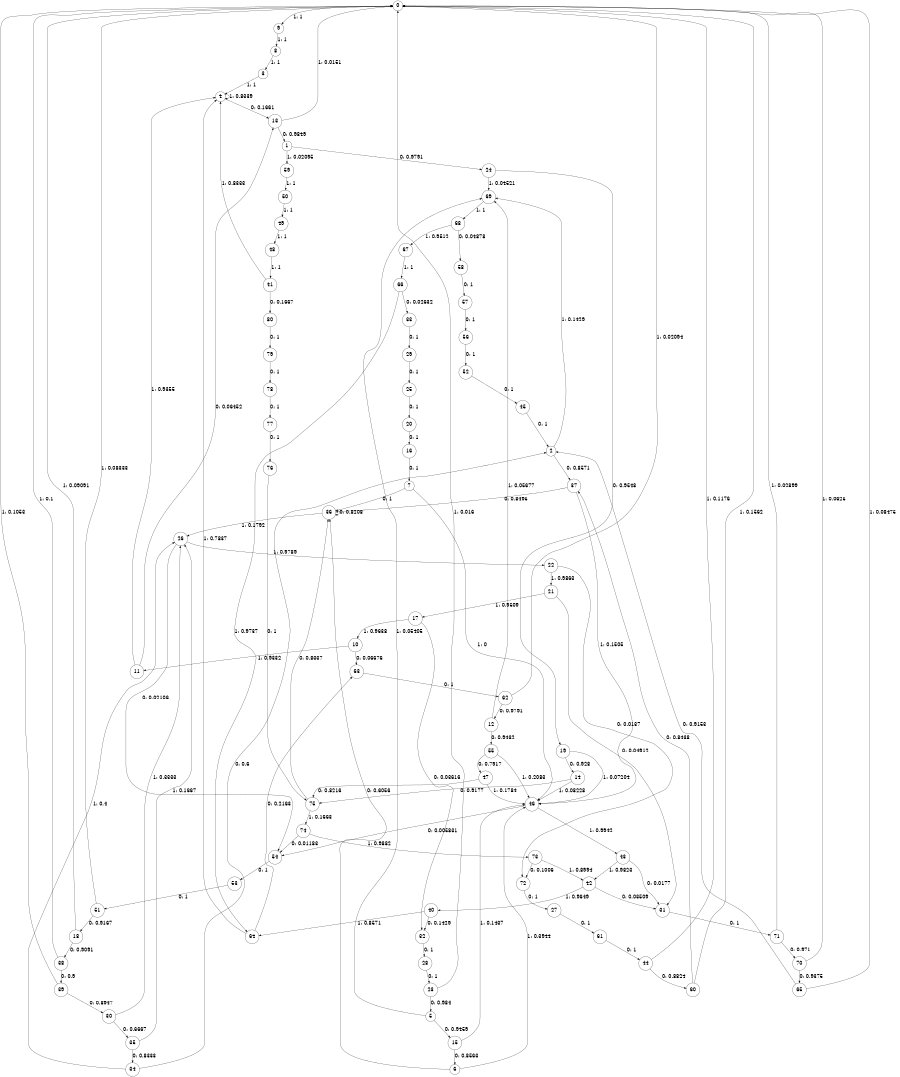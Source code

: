 digraph "ch4_both_short_L14" {
size = "6,8.5";
ratio = "fill";
node [shape = circle];
node [fontsize = 24];
edge [fontsize = 24];
0 -> 9 [label = "1: 1        "];
1 -> 24 [label = "0: 0.9791   "];
1 -> 59 [label = "1: 0.02095  "];
2 -> 37 [label = "0: 0.8571   "];
2 -> 69 [label = "1: 0.1429   "];
3 -> 4 [label = "1: 1        "];
4 -> 13 [label = "0: 0.1661   "];
4 -> 4 [label = "1: 0.8339   "];
5 -> 15 [label = "0: 0.9459   "];
5 -> 69 [label = "1: 0.05405  "];
6 -> 36 [label = "0: 0.6056   "];
6 -> 46 [label = "1: 0.3944   "];
7 -> 36 [label = "0: 1        "];
7 -> 46 [label = "1: 0        "];
8 -> 3 [label = "1: 1        "];
9 -> 8 [label = "1: 1        "];
10 -> 63 [label = "0: 0.06676  "];
10 -> 11 [label = "1: 0.9332   "];
11 -> 13 [label = "0: 0.06452  "];
11 -> 4 [label = "1: 0.9355   "];
12 -> 55 [label = "0: 0.9432   "];
12 -> 69 [label = "1: 0.05677  "];
13 -> 1 [label = "0: 0.9849   "];
13 -> 0 [label = "1: 0.0151   "];
14 -> 75 [label = "0: 0.9177   "];
14 -> 46 [label = "1: 0.08228  "];
15 -> 6 [label = "0: 0.8563   "];
15 -> 46 [label = "1: 0.1437   "];
16 -> 7 [label = "0: 1        "];
17 -> 32 [label = "0: 0.03616  "];
17 -> 10 [label = "1: 0.9638   "];
18 -> 38 [label = "0: 0.9091   "];
18 -> 0 [label = "1: 0.09091  "];
19 -> 14 [label = "0: 0.928    "];
19 -> 46 [label = "1: 0.07204  "];
20 -> 16 [label = "0: 1        "];
21 -> 31 [label = "0: 0.04912  "];
21 -> 17 [label = "1: 0.9509   "];
22 -> 72 [label = "0: 0.0137   "];
22 -> 21 [label = "1: 0.9863   "];
23 -> 5 [label = "0: 0.984    "];
23 -> 0 [label = "1: 0.016    "];
24 -> 19 [label = "0: 0.9548   "];
24 -> 69 [label = "1: 0.04521  "];
25 -> 20 [label = "0: 1        "];
26 -> 54 [label = "0: 0.02106  "];
26 -> 22 [label = "1: 0.9789   "];
27 -> 61 [label = "0: 1        "];
28 -> 23 [label = "0: 1        "];
29 -> 25 [label = "0: 1        "];
30 -> 35 [label = "0: 0.6667   "];
30 -> 26 [label = "1: 0.3333   "];
31 -> 71 [label = "0: 1        "];
32 -> 28 [label = "0: 1        "];
33 -> 29 [label = "0: 1        "];
34 -> 2 [label = "0: 0.6      "];
34 -> 26 [label = "1: 0.4      "];
35 -> 34 [label = "0: 0.8333   "];
35 -> 26 [label = "1: 0.1667   "];
36 -> 36 [label = "0: 0.8208   "];
36 -> 26 [label = "1: 0.1792   "];
37 -> 36 [label = "0: 0.8495   "];
37 -> 46 [label = "1: 0.1505   "];
38 -> 39 [label = "0: 0.9      "];
38 -> 0 [label = "1: 0.1      "];
39 -> 30 [label = "0: 0.8947   "];
39 -> 0 [label = "1: 0.1053   "];
40 -> 32 [label = "0: 0.1429   "];
40 -> 64 [label = "1: 0.8571   "];
41 -> 80 [label = "0: 0.1667   "];
41 -> 4 [label = "1: 0.8333   "];
42 -> 31 [label = "0: 0.03509  "];
42 -> 40 [label = "1: 0.9649   "];
43 -> 31 [label = "0: 0.0177   "];
43 -> 42 [label = "1: 0.9823   "];
44 -> 60 [label = "0: 0.8824   "];
44 -> 0 [label = "1: 0.1176   "];
45 -> 2 [label = "0: 1        "];
46 -> 54 [label = "0: 0.005831  "];
46 -> 43 [label = "1: 0.9942   "];
47 -> 75 [label = "0: 0.8216   "];
47 -> 46 [label = "1: 0.1784   "];
48 -> 41 [label = "1: 1        "];
49 -> 48 [label = "1: 1        "];
50 -> 49 [label = "1: 1        "];
51 -> 18 [label = "0: 0.9167   "];
51 -> 0 [label = "1: 0.08333  "];
52 -> 45 [label = "0: 1        "];
53 -> 51 [label = "0: 1        "];
54 -> 53 [label = "0: 1        "];
55 -> 47 [label = "0: 0.7917   "];
55 -> 46 [label = "1: 0.2083   "];
56 -> 52 [label = "0: 1        "];
57 -> 56 [label = "0: 1        "];
58 -> 57 [label = "0: 1        "];
59 -> 50 [label = "1: 1        "];
60 -> 37 [label = "0: 0.8438   "];
60 -> 0 [label = "1: 0.1562   "];
61 -> 44 [label = "0: 1        "];
62 -> 12 [label = "0: 0.9791   "];
62 -> 0 [label = "1: 0.02094  "];
63 -> 62 [label = "0: 1        "];
64 -> 63 [label = "0: 0.2163   "];
64 -> 4 [label = "1: 0.7837   "];
65 -> 2 [label = "0: 0.9153   "];
65 -> 0 [label = "1: 0.08475  "];
66 -> 33 [label = "0: 0.02632  "];
66 -> 64 [label = "1: 0.9737   "];
67 -> 66 [label = "1: 1        "];
68 -> 58 [label = "0: 0.04878  "];
68 -> 67 [label = "1: 0.9512   "];
69 -> 68 [label = "1: 1        "];
70 -> 65 [label = "0: 0.9375   "];
70 -> 0 [label = "1: 0.0625   "];
71 -> 70 [label = "0: 0.971    "];
71 -> 0 [label = "1: 0.02899  "];
72 -> 27 [label = "0: 1        "];
73 -> 72 [label = "0: 0.1006   "];
73 -> 42 [label = "1: 0.8994   "];
74 -> 54 [label = "0: 0.01183  "];
74 -> 73 [label = "1: 0.9882   "];
75 -> 36 [label = "0: 0.8337   "];
75 -> 74 [label = "1: 0.1663   "];
76 -> 75 [label = "0: 1        "];
77 -> 76 [label = "0: 1        "];
78 -> 77 [label = "0: 1        "];
79 -> 78 [label = "0: 1        "];
80 -> 79 [label = "0: 1        "];
}